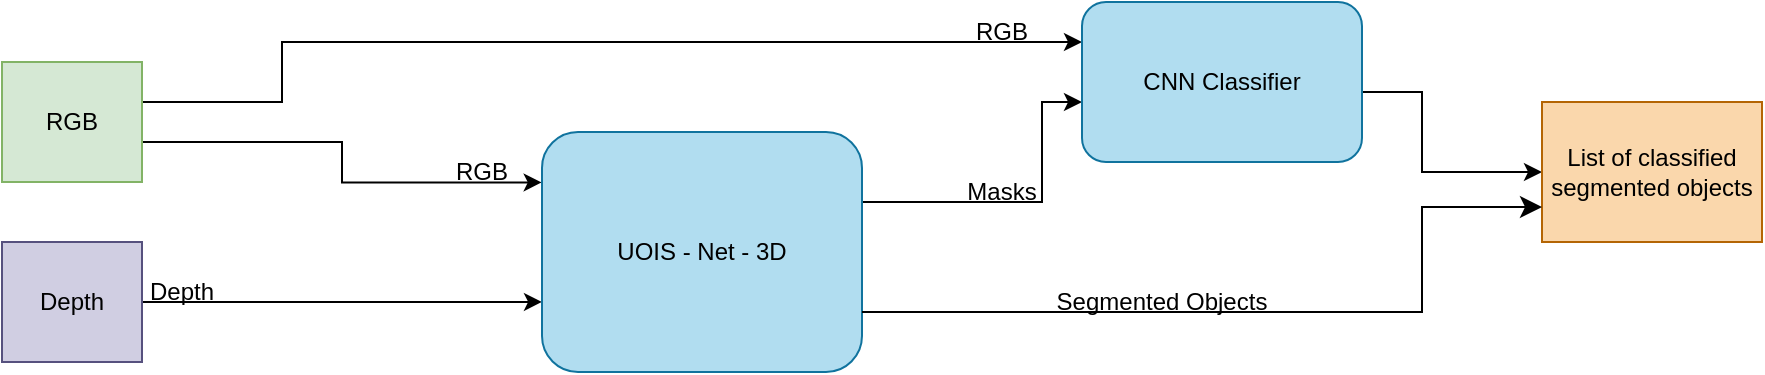 <mxfile version="21.1.1" type="device">
  <diagram name="Page-1" id="Fsrqti0c62FYRIlN_xPA">
    <mxGraphModel dx="1274" dy="744" grid="1" gridSize="10" guides="1" tooltips="1" connect="1" arrows="1" fold="1" page="1" pageScale="1" pageWidth="827" pageHeight="1169" math="0" shadow="0">
      <root>
        <mxCell id="0" />
        <mxCell id="1" parent="0" />
        <mxCell id="ALHKhIvA4_-dogMlfTKZ-25" value="Depth" style="text;html=1;strokeColor=none;fillColor=none;align=center;verticalAlign=middle;whiteSpace=wrap;rounded=0;" parent="1" vertex="1">
          <mxGeometry x="100" y="490" width="60" height="30" as="geometry" />
        </mxCell>
        <mxCell id="ALHKhIvA4_-dogMlfTKZ-19" style="edgeStyle=orthogonalEdgeStyle;rounded=0;orthogonalLoop=1;jettySize=auto;html=1;exitX=1;exitY=0.25;exitDx=0;exitDy=0;entryX=0;entryY=0.25;entryDx=0;entryDy=0;" parent="1" source="ALHKhIvA4_-dogMlfTKZ-1" target="ALHKhIvA4_-dogMlfTKZ-42" edge="1">
          <mxGeometry relative="1" as="geometry">
            <mxPoint x="570" y="380.03" as="targetPoint" />
            <Array as="points">
              <mxPoint x="110" y="410" />
              <mxPoint x="180" y="410" />
              <mxPoint x="180" y="380" />
            </Array>
          </mxGeometry>
        </mxCell>
        <mxCell id="ALHKhIvA4_-dogMlfTKZ-41" style="edgeStyle=orthogonalEdgeStyle;rounded=0;orthogonalLoop=1;jettySize=auto;html=1;entryX=-0.001;entryY=0.21;entryDx=0;entryDy=0;entryPerimeter=0;" parent="1" source="ALHKhIvA4_-dogMlfTKZ-1" target="ALHKhIvA4_-dogMlfTKZ-4" edge="1">
          <mxGeometry relative="1" as="geometry">
            <Array as="points">
              <mxPoint x="210" y="430" />
              <mxPoint x="210" y="450" />
            </Array>
          </mxGeometry>
        </mxCell>
        <mxCell id="ALHKhIvA4_-dogMlfTKZ-1" value="RGB" style="rounded=0;whiteSpace=wrap;html=1;fillColor=#d5e8d4;strokeColor=#82b366;" parent="1" vertex="1">
          <mxGeometry x="40" y="390" width="70" height="60" as="geometry" />
        </mxCell>
        <mxCell id="ALHKhIvA4_-dogMlfTKZ-6" value="" style="edgeStyle=orthogonalEdgeStyle;rounded=0;orthogonalLoop=1;jettySize=auto;html=1;entryX=0;entryY=0.708;entryDx=0;entryDy=0;entryPerimeter=0;" parent="1" source="ALHKhIvA4_-dogMlfTKZ-2" target="ALHKhIvA4_-dogMlfTKZ-4" edge="1">
          <mxGeometry relative="1" as="geometry">
            <mxPoint x="290" y="510" as="targetPoint" />
          </mxGeometry>
        </mxCell>
        <mxCell id="ALHKhIvA4_-dogMlfTKZ-2" value="Depth" style="rounded=0;whiteSpace=wrap;html=1;fillColor=#d0cee2;strokeColor=#56517e;" parent="1" vertex="1">
          <mxGeometry x="40" y="480" width="70" height="60" as="geometry" />
        </mxCell>
        <mxCell id="ALHKhIvA4_-dogMlfTKZ-21" style="edgeStyle=orthogonalEdgeStyle;rounded=0;orthogonalLoop=1;jettySize=auto;html=1;entryX=0;entryY=0.625;entryDx=0;entryDy=0;entryPerimeter=0;" parent="1" source="ALHKhIvA4_-dogMlfTKZ-4" target="ALHKhIvA4_-dogMlfTKZ-42" edge="1">
          <mxGeometry relative="1" as="geometry">
            <mxPoint x="570" y="430.059" as="targetPoint" />
            <Array as="points">
              <mxPoint x="560" y="460" />
              <mxPoint x="560" y="410" />
            </Array>
          </mxGeometry>
        </mxCell>
        <mxCell id="ALHKhIvA4_-dogMlfTKZ-4" value="UOIS - Net - 3D" style="rounded=1;whiteSpace=wrap;html=1;fillColor=#b1ddf0;strokeColor=#10739e;" parent="1" vertex="1">
          <mxGeometry x="310" y="425" width="160" height="120" as="geometry" />
        </mxCell>
        <mxCell id="ALHKhIvA4_-dogMlfTKZ-36" style="edgeStyle=orthogonalEdgeStyle;rounded=0;orthogonalLoop=1;jettySize=auto;html=1;" parent="1" target="ALHKhIvA4_-dogMlfTKZ-35" edge="1">
          <mxGeometry relative="1" as="geometry">
            <mxPoint x="720" y="405" as="sourcePoint" />
            <Array as="points">
              <mxPoint x="750" y="405" />
              <mxPoint x="750" y="445" />
            </Array>
          </mxGeometry>
        </mxCell>
        <mxCell id="ALHKhIvA4_-dogMlfTKZ-22" value="RGB" style="text;html=1;strokeColor=none;fillColor=none;align=center;verticalAlign=middle;whiteSpace=wrap;rounded=0;" parent="1" vertex="1">
          <mxGeometry x="510" y="360" width="60" height="30" as="geometry" />
        </mxCell>
        <mxCell id="ALHKhIvA4_-dogMlfTKZ-23" value="RGB" style="text;html=1;strokeColor=none;fillColor=none;align=center;verticalAlign=middle;whiteSpace=wrap;rounded=0;" parent="1" vertex="1">
          <mxGeometry x="250" y="430" width="60" height="30" as="geometry" />
        </mxCell>
        <mxCell id="ALHKhIvA4_-dogMlfTKZ-29" value="Masks" style="text;html=1;strokeColor=none;fillColor=none;align=center;verticalAlign=middle;whiteSpace=wrap;rounded=0;" parent="1" vertex="1">
          <mxGeometry x="510" y="440" width="60" height="30" as="geometry" />
        </mxCell>
        <mxCell id="ALHKhIvA4_-dogMlfTKZ-35" value="List of classified segmented objects" style="rounded=0;whiteSpace=wrap;html=1;fillColor=#fad7ac;strokeColor=#b46504;" parent="1" vertex="1">
          <mxGeometry x="810" y="410" width="110" height="70" as="geometry" />
        </mxCell>
        <mxCell id="ALHKhIvA4_-dogMlfTKZ-39" value="" style="edgeStyle=elbowEdgeStyle;elbow=horizontal;endArrow=classic;html=1;curved=0;rounded=0;endSize=8;startSize=8;entryX=0;entryY=0.75;entryDx=0;entryDy=0;exitX=1;exitY=0.75;exitDx=0;exitDy=0;" parent="1" source="ALHKhIvA4_-dogMlfTKZ-4" target="ALHKhIvA4_-dogMlfTKZ-35" edge="1">
          <mxGeometry width="50" height="50" relative="1" as="geometry">
            <mxPoint x="510" y="490" as="sourcePoint" />
            <mxPoint x="830" y="590" as="targetPoint" />
            <Array as="points">
              <mxPoint x="750" y="510" />
              <mxPoint x="720" y="530" />
              <mxPoint x="780" y="500" />
              <mxPoint x="780" y="510" />
              <mxPoint x="750" y="550" />
              <mxPoint x="570" y="530" />
              <mxPoint x="740" y="550" />
              <mxPoint x="780" y="490" />
              <mxPoint x="770" y="510" />
              <mxPoint x="730" y="540" />
              <mxPoint x="500" y="570" />
            </Array>
          </mxGeometry>
        </mxCell>
        <mxCell id="ALHKhIvA4_-dogMlfTKZ-40" value="Segmented Objects" style="text;html=1;strokeColor=none;fillColor=none;align=center;verticalAlign=middle;whiteSpace=wrap;rounded=0;" parent="1" vertex="1">
          <mxGeometry x="560" y="495" width="120" height="30" as="geometry" />
        </mxCell>
        <mxCell id="ALHKhIvA4_-dogMlfTKZ-42" value="CNN Classifier" style="rounded=1;whiteSpace=wrap;html=1;fillColor=#b1ddf0;strokeColor=#10739e;" parent="1" vertex="1">
          <mxGeometry x="580" y="360" width="140" height="80" as="geometry" />
        </mxCell>
      </root>
    </mxGraphModel>
  </diagram>
</mxfile>

